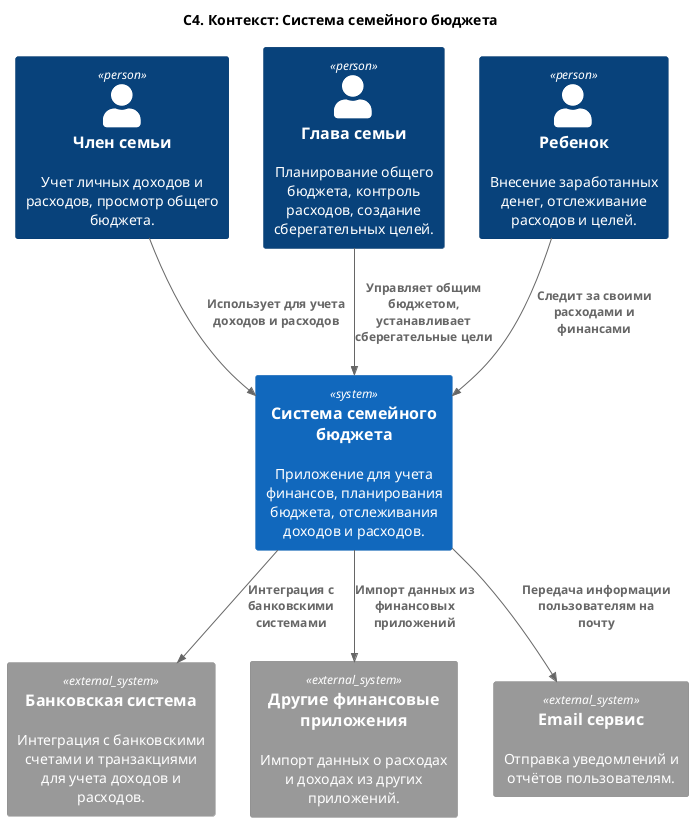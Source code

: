 @startuml C4. Контекст

title C4. Контекст: Система семейного бюджета

!include <C4/C4_Container>

Person(family_member, "Член семьи", "Учет личных доходов и расходов, просмотр общего бюджета.")
Person(head_of_family, "Глава семьи", "Планирование общего бюджета, контроль расходов, создание сберегательных целей.")
Person(child, "Ребенок", "Внесение заработанных денег, отслеживание расходов и целей.")
System(budget_system, "Система семейного бюджета", "Приложение для учета финансов, планирования бюджета, отслеживания доходов и расходов.")
Rel(family_member, budget_system, "Использует для учета доходов и расходов")
Rel(head_of_family, budget_system, "Управляет общим бюджетом, устанавливает сберегательные цели")
Rel(child, budget_system, "Следит за своими расходами и финансами")
System_Ext(bank_system, "Банковская система", "Интеграция с банковскими счетами и транзакциями для учета доходов и расходов.")
System_Ext(finance_app, "Другие финансовые приложения", "Импорт данных о расходах и доходах из других приложений.")
System_Ext(email_service, "Email сервис", "Отправка уведомлений и отчётов пользователям.")
Rel(budget_system, bank_system, "Интеграция с банковскими системами")
Rel(budget_system, finance_app, "Импорт данных из финансовых приложений")
Rel(budget_system, email_service, "Передача информации пользователям на почту")

@enduml